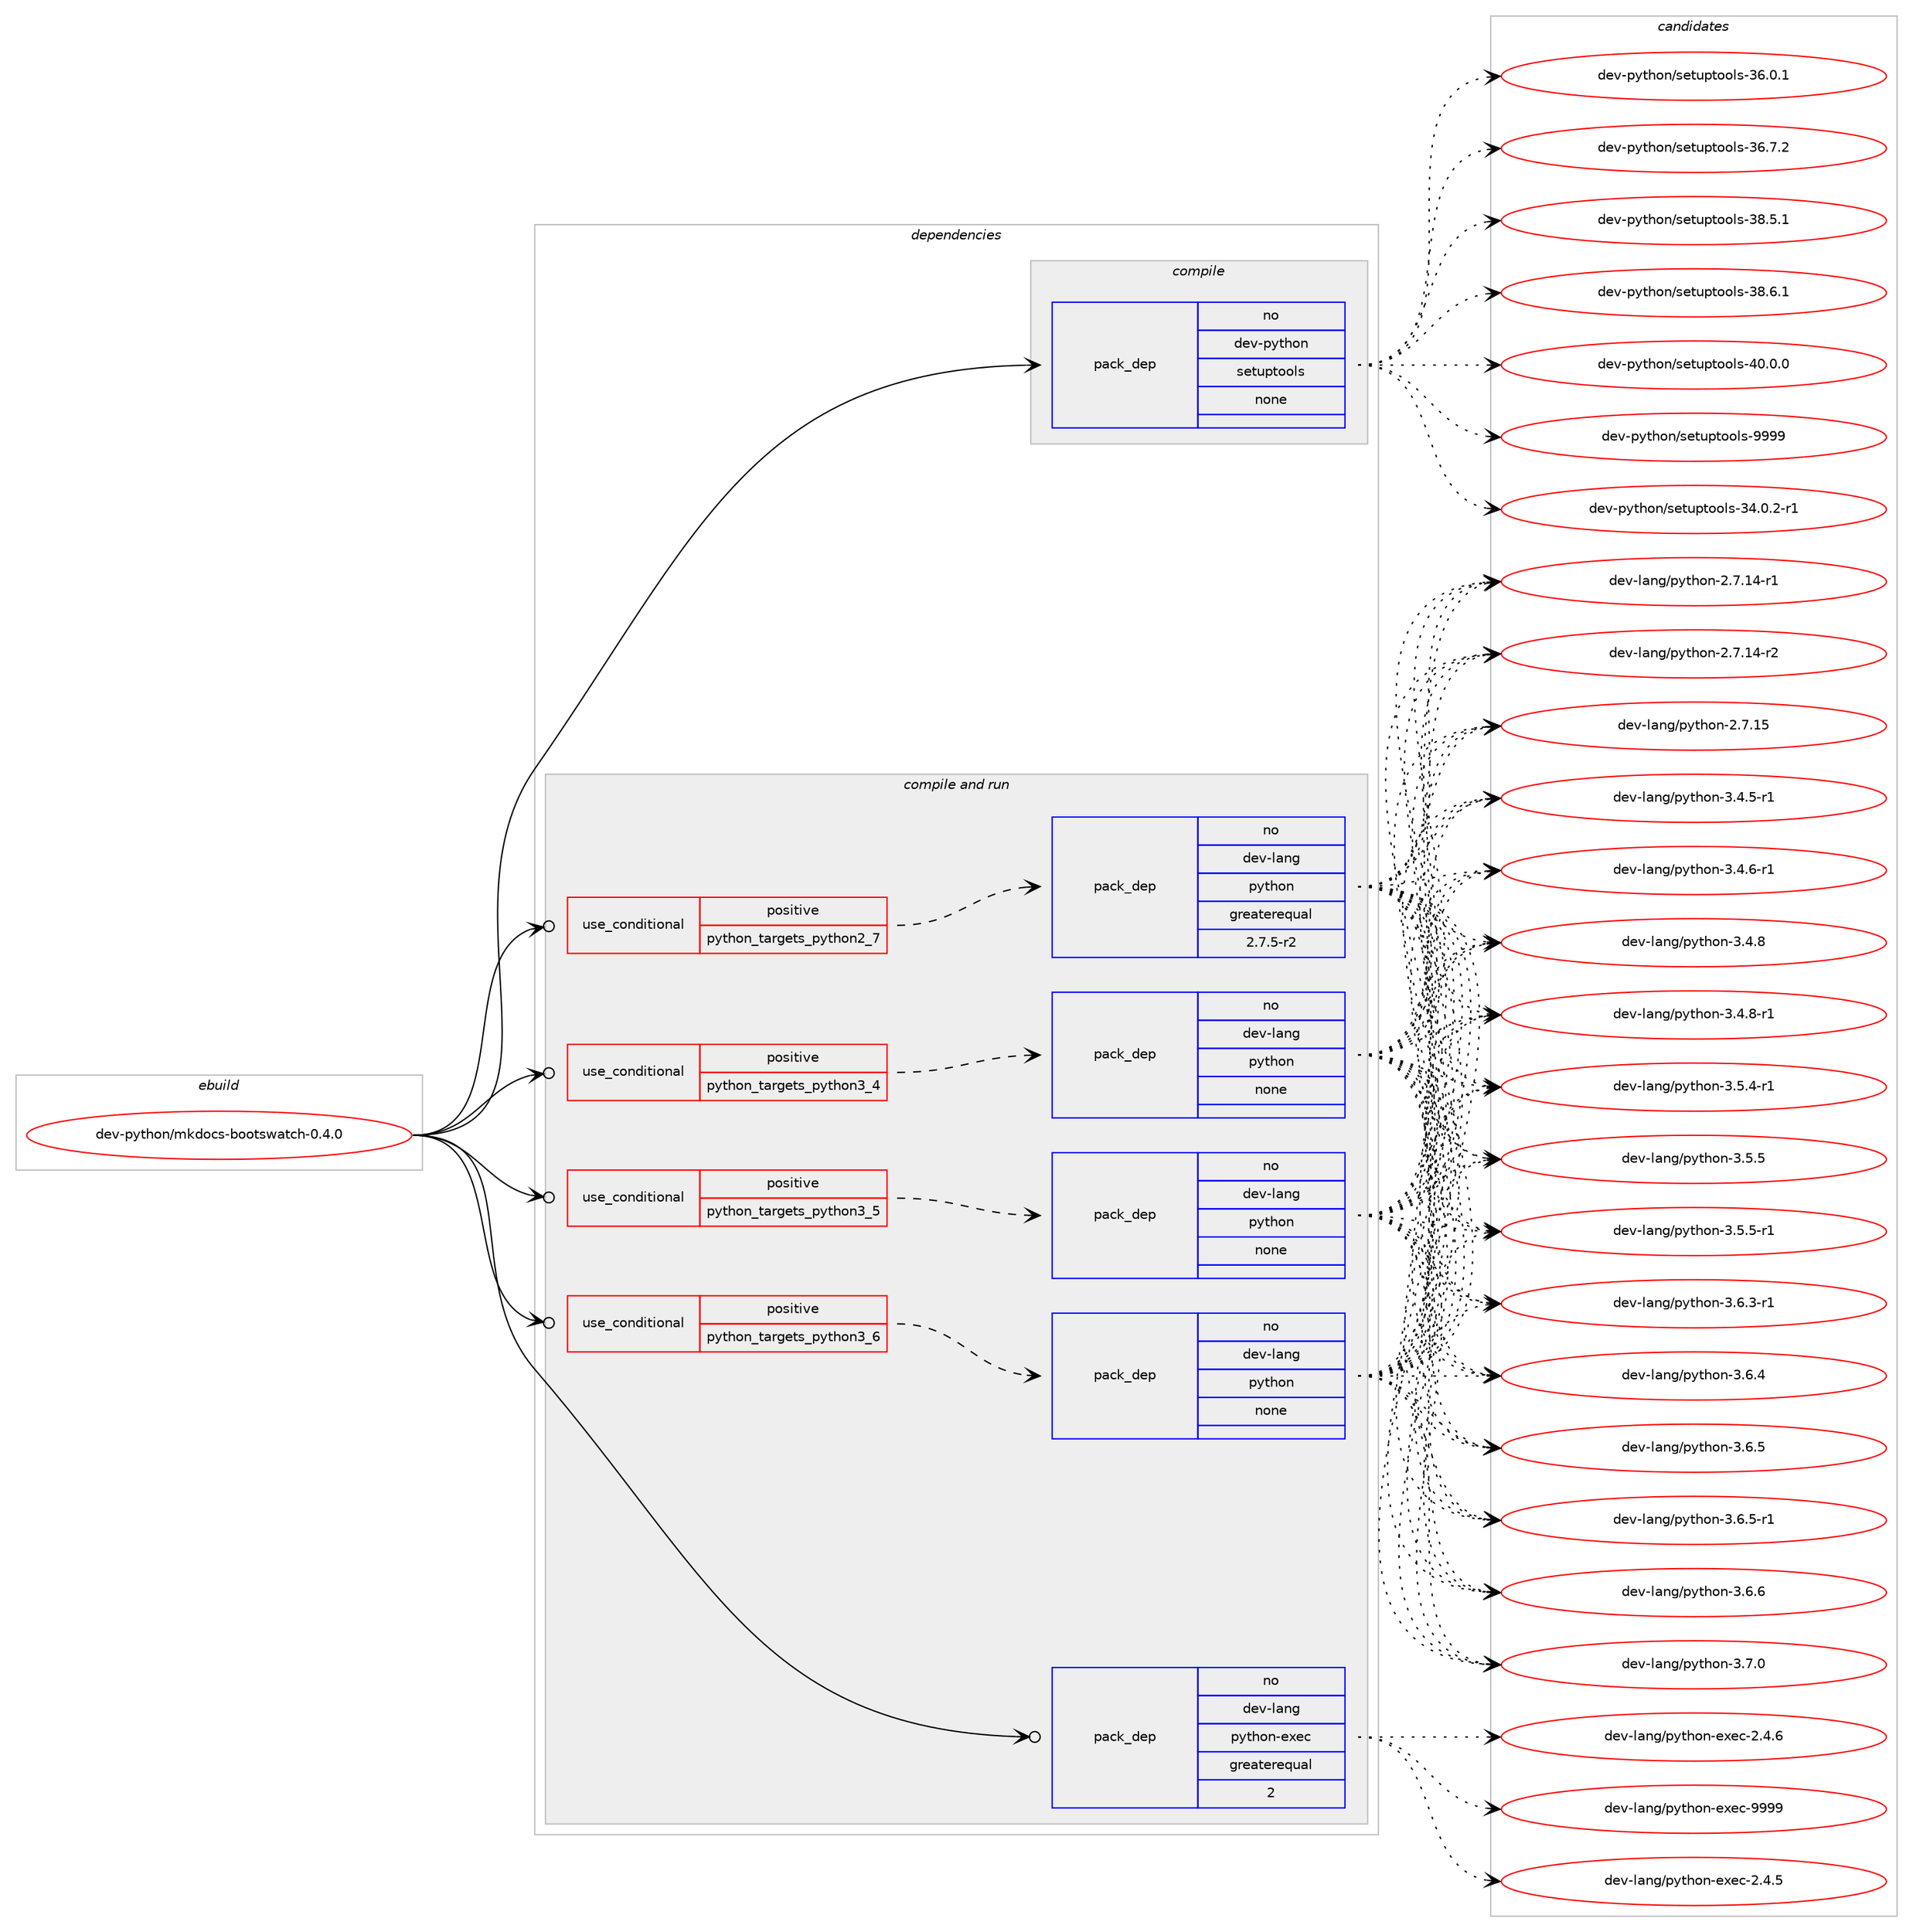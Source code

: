 digraph prolog {

# *************
# Graph options
# *************

newrank=true;
concentrate=true;
compound=true;
graph [rankdir=LR,fontname=Helvetica,fontsize=10,ranksep=1.5];#, ranksep=2.5, nodesep=0.2];
edge  [arrowhead=vee];
node  [fontname=Helvetica,fontsize=10];

# **********
# The ebuild
# **********

subgraph cluster_leftcol {
color=gray;
rank=same;
label=<<i>ebuild</i>>;
id [label="dev-python/mkdocs-bootswatch-0.4.0", color=red, width=4, href="../dev-python/mkdocs-bootswatch-0.4.0.svg"];
}

# ****************
# The dependencies
# ****************

subgraph cluster_midcol {
color=gray;
label=<<i>dependencies</i>>;
subgraph cluster_compile {
fillcolor="#eeeeee";
style=filled;
label=<<i>compile</i>>;
subgraph pack617 {
dependency874 [label=<<TABLE BORDER="0" CELLBORDER="1" CELLSPACING="0" CELLPADDING="4" WIDTH="220"><TR><TD ROWSPAN="6" CELLPADDING="30">pack_dep</TD></TR><TR><TD WIDTH="110">no</TD></TR><TR><TD>dev-python</TD></TR><TR><TD>setuptools</TD></TR><TR><TD>none</TD></TR><TR><TD></TD></TR></TABLE>>, shape=none, color=blue];
}
id:e -> dependency874:w [weight=20,style="solid",arrowhead="vee"];
}
subgraph cluster_compileandrun {
fillcolor="#eeeeee";
style=filled;
label=<<i>compile and run</i>>;
subgraph cond246 {
dependency875 [label=<<TABLE BORDER="0" CELLBORDER="1" CELLSPACING="0" CELLPADDING="4"><TR><TD ROWSPAN="3" CELLPADDING="10">use_conditional</TD></TR><TR><TD>positive</TD></TR><TR><TD>python_targets_python2_7</TD></TR></TABLE>>, shape=none, color=red];
subgraph pack618 {
dependency876 [label=<<TABLE BORDER="0" CELLBORDER="1" CELLSPACING="0" CELLPADDING="4" WIDTH="220"><TR><TD ROWSPAN="6" CELLPADDING="30">pack_dep</TD></TR><TR><TD WIDTH="110">no</TD></TR><TR><TD>dev-lang</TD></TR><TR><TD>python</TD></TR><TR><TD>greaterequal</TD></TR><TR><TD>2.7.5-r2</TD></TR></TABLE>>, shape=none, color=blue];
}
dependency875:e -> dependency876:w [weight=20,style="dashed",arrowhead="vee"];
}
id:e -> dependency875:w [weight=20,style="solid",arrowhead="odotvee"];
subgraph cond247 {
dependency877 [label=<<TABLE BORDER="0" CELLBORDER="1" CELLSPACING="0" CELLPADDING="4"><TR><TD ROWSPAN="3" CELLPADDING="10">use_conditional</TD></TR><TR><TD>positive</TD></TR><TR><TD>python_targets_python3_4</TD></TR></TABLE>>, shape=none, color=red];
subgraph pack619 {
dependency878 [label=<<TABLE BORDER="0" CELLBORDER="1" CELLSPACING="0" CELLPADDING="4" WIDTH="220"><TR><TD ROWSPAN="6" CELLPADDING="30">pack_dep</TD></TR><TR><TD WIDTH="110">no</TD></TR><TR><TD>dev-lang</TD></TR><TR><TD>python</TD></TR><TR><TD>none</TD></TR><TR><TD></TD></TR></TABLE>>, shape=none, color=blue];
}
dependency877:e -> dependency878:w [weight=20,style="dashed",arrowhead="vee"];
}
id:e -> dependency877:w [weight=20,style="solid",arrowhead="odotvee"];
subgraph cond248 {
dependency879 [label=<<TABLE BORDER="0" CELLBORDER="1" CELLSPACING="0" CELLPADDING="4"><TR><TD ROWSPAN="3" CELLPADDING="10">use_conditional</TD></TR><TR><TD>positive</TD></TR><TR><TD>python_targets_python3_5</TD></TR></TABLE>>, shape=none, color=red];
subgraph pack620 {
dependency880 [label=<<TABLE BORDER="0" CELLBORDER="1" CELLSPACING="0" CELLPADDING="4" WIDTH="220"><TR><TD ROWSPAN="6" CELLPADDING="30">pack_dep</TD></TR><TR><TD WIDTH="110">no</TD></TR><TR><TD>dev-lang</TD></TR><TR><TD>python</TD></TR><TR><TD>none</TD></TR><TR><TD></TD></TR></TABLE>>, shape=none, color=blue];
}
dependency879:e -> dependency880:w [weight=20,style="dashed",arrowhead="vee"];
}
id:e -> dependency879:w [weight=20,style="solid",arrowhead="odotvee"];
subgraph cond249 {
dependency881 [label=<<TABLE BORDER="0" CELLBORDER="1" CELLSPACING="0" CELLPADDING="4"><TR><TD ROWSPAN="3" CELLPADDING="10">use_conditional</TD></TR><TR><TD>positive</TD></TR><TR><TD>python_targets_python3_6</TD></TR></TABLE>>, shape=none, color=red];
subgraph pack621 {
dependency882 [label=<<TABLE BORDER="0" CELLBORDER="1" CELLSPACING="0" CELLPADDING="4" WIDTH="220"><TR><TD ROWSPAN="6" CELLPADDING="30">pack_dep</TD></TR><TR><TD WIDTH="110">no</TD></TR><TR><TD>dev-lang</TD></TR><TR><TD>python</TD></TR><TR><TD>none</TD></TR><TR><TD></TD></TR></TABLE>>, shape=none, color=blue];
}
dependency881:e -> dependency882:w [weight=20,style="dashed",arrowhead="vee"];
}
id:e -> dependency881:w [weight=20,style="solid",arrowhead="odotvee"];
subgraph pack622 {
dependency883 [label=<<TABLE BORDER="0" CELLBORDER="1" CELLSPACING="0" CELLPADDING="4" WIDTH="220"><TR><TD ROWSPAN="6" CELLPADDING="30">pack_dep</TD></TR><TR><TD WIDTH="110">no</TD></TR><TR><TD>dev-lang</TD></TR><TR><TD>python-exec</TD></TR><TR><TD>greaterequal</TD></TR><TR><TD>2</TD></TR></TABLE>>, shape=none, color=blue];
}
id:e -> dependency883:w [weight=20,style="solid",arrowhead="odotvee"];
}
subgraph cluster_run {
fillcolor="#eeeeee";
style=filled;
label=<<i>run</i>>;
}
}

# **************
# The candidates
# **************

subgraph cluster_choices {
rank=same;
color=gray;
label=<<i>candidates</i>>;

subgraph choice617 {
color=black;
nodesep=1;
choice1001011184511212111610411111047115101116117112116111111108115455152464846504511449 [label="dev-python/setuptools-34.0.2-r1", color=red, width=4,href="../dev-python/setuptools-34.0.2-r1.svg"];
choice100101118451121211161041111104711510111611711211611111110811545515446484649 [label="dev-python/setuptools-36.0.1", color=red, width=4,href="../dev-python/setuptools-36.0.1.svg"];
choice100101118451121211161041111104711510111611711211611111110811545515446554650 [label="dev-python/setuptools-36.7.2", color=red, width=4,href="../dev-python/setuptools-36.7.2.svg"];
choice100101118451121211161041111104711510111611711211611111110811545515646534649 [label="dev-python/setuptools-38.5.1", color=red, width=4,href="../dev-python/setuptools-38.5.1.svg"];
choice100101118451121211161041111104711510111611711211611111110811545515646544649 [label="dev-python/setuptools-38.6.1", color=red, width=4,href="../dev-python/setuptools-38.6.1.svg"];
choice100101118451121211161041111104711510111611711211611111110811545524846484648 [label="dev-python/setuptools-40.0.0", color=red, width=4,href="../dev-python/setuptools-40.0.0.svg"];
choice10010111845112121116104111110471151011161171121161111111081154557575757 [label="dev-python/setuptools-9999", color=red, width=4,href="../dev-python/setuptools-9999.svg"];
dependency874:e -> choice1001011184511212111610411111047115101116117112116111111108115455152464846504511449:w [style=dotted,weight="100"];
dependency874:e -> choice100101118451121211161041111104711510111611711211611111110811545515446484649:w [style=dotted,weight="100"];
dependency874:e -> choice100101118451121211161041111104711510111611711211611111110811545515446554650:w [style=dotted,weight="100"];
dependency874:e -> choice100101118451121211161041111104711510111611711211611111110811545515646534649:w [style=dotted,weight="100"];
dependency874:e -> choice100101118451121211161041111104711510111611711211611111110811545515646544649:w [style=dotted,weight="100"];
dependency874:e -> choice100101118451121211161041111104711510111611711211611111110811545524846484648:w [style=dotted,weight="100"];
dependency874:e -> choice10010111845112121116104111110471151011161171121161111111081154557575757:w [style=dotted,weight="100"];
}
subgraph choice618 {
color=black;
nodesep=1;
choice100101118451089711010347112121116104111110455046554649524511449 [label="dev-lang/python-2.7.14-r1", color=red, width=4,href="../dev-lang/python-2.7.14-r1.svg"];
choice100101118451089711010347112121116104111110455046554649524511450 [label="dev-lang/python-2.7.14-r2", color=red, width=4,href="../dev-lang/python-2.7.14-r2.svg"];
choice10010111845108971101034711212111610411111045504655464953 [label="dev-lang/python-2.7.15", color=red, width=4,href="../dev-lang/python-2.7.15.svg"];
choice1001011184510897110103471121211161041111104551465246534511449 [label="dev-lang/python-3.4.5-r1", color=red, width=4,href="../dev-lang/python-3.4.5-r1.svg"];
choice1001011184510897110103471121211161041111104551465246544511449 [label="dev-lang/python-3.4.6-r1", color=red, width=4,href="../dev-lang/python-3.4.6-r1.svg"];
choice100101118451089711010347112121116104111110455146524656 [label="dev-lang/python-3.4.8", color=red, width=4,href="../dev-lang/python-3.4.8.svg"];
choice1001011184510897110103471121211161041111104551465246564511449 [label="dev-lang/python-3.4.8-r1", color=red, width=4,href="../dev-lang/python-3.4.8-r1.svg"];
choice1001011184510897110103471121211161041111104551465346524511449 [label="dev-lang/python-3.5.4-r1", color=red, width=4,href="../dev-lang/python-3.5.4-r1.svg"];
choice100101118451089711010347112121116104111110455146534653 [label="dev-lang/python-3.5.5", color=red, width=4,href="../dev-lang/python-3.5.5.svg"];
choice1001011184510897110103471121211161041111104551465346534511449 [label="dev-lang/python-3.5.5-r1", color=red, width=4,href="../dev-lang/python-3.5.5-r1.svg"];
choice1001011184510897110103471121211161041111104551465446514511449 [label="dev-lang/python-3.6.3-r1", color=red, width=4,href="../dev-lang/python-3.6.3-r1.svg"];
choice100101118451089711010347112121116104111110455146544652 [label="dev-lang/python-3.6.4", color=red, width=4,href="../dev-lang/python-3.6.4.svg"];
choice100101118451089711010347112121116104111110455146544653 [label="dev-lang/python-3.6.5", color=red, width=4,href="../dev-lang/python-3.6.5.svg"];
choice1001011184510897110103471121211161041111104551465446534511449 [label="dev-lang/python-3.6.5-r1", color=red, width=4,href="../dev-lang/python-3.6.5-r1.svg"];
choice100101118451089711010347112121116104111110455146544654 [label="dev-lang/python-3.6.6", color=red, width=4,href="../dev-lang/python-3.6.6.svg"];
choice100101118451089711010347112121116104111110455146554648 [label="dev-lang/python-3.7.0", color=red, width=4,href="../dev-lang/python-3.7.0.svg"];
dependency876:e -> choice100101118451089711010347112121116104111110455046554649524511449:w [style=dotted,weight="100"];
dependency876:e -> choice100101118451089711010347112121116104111110455046554649524511450:w [style=dotted,weight="100"];
dependency876:e -> choice10010111845108971101034711212111610411111045504655464953:w [style=dotted,weight="100"];
dependency876:e -> choice1001011184510897110103471121211161041111104551465246534511449:w [style=dotted,weight="100"];
dependency876:e -> choice1001011184510897110103471121211161041111104551465246544511449:w [style=dotted,weight="100"];
dependency876:e -> choice100101118451089711010347112121116104111110455146524656:w [style=dotted,weight="100"];
dependency876:e -> choice1001011184510897110103471121211161041111104551465246564511449:w [style=dotted,weight="100"];
dependency876:e -> choice1001011184510897110103471121211161041111104551465346524511449:w [style=dotted,weight="100"];
dependency876:e -> choice100101118451089711010347112121116104111110455146534653:w [style=dotted,weight="100"];
dependency876:e -> choice1001011184510897110103471121211161041111104551465346534511449:w [style=dotted,weight="100"];
dependency876:e -> choice1001011184510897110103471121211161041111104551465446514511449:w [style=dotted,weight="100"];
dependency876:e -> choice100101118451089711010347112121116104111110455146544652:w [style=dotted,weight="100"];
dependency876:e -> choice100101118451089711010347112121116104111110455146544653:w [style=dotted,weight="100"];
dependency876:e -> choice1001011184510897110103471121211161041111104551465446534511449:w [style=dotted,weight="100"];
dependency876:e -> choice100101118451089711010347112121116104111110455146544654:w [style=dotted,weight="100"];
dependency876:e -> choice100101118451089711010347112121116104111110455146554648:w [style=dotted,weight="100"];
}
subgraph choice619 {
color=black;
nodesep=1;
choice100101118451089711010347112121116104111110455046554649524511449 [label="dev-lang/python-2.7.14-r1", color=red, width=4,href="../dev-lang/python-2.7.14-r1.svg"];
choice100101118451089711010347112121116104111110455046554649524511450 [label="dev-lang/python-2.7.14-r2", color=red, width=4,href="../dev-lang/python-2.7.14-r2.svg"];
choice10010111845108971101034711212111610411111045504655464953 [label="dev-lang/python-2.7.15", color=red, width=4,href="../dev-lang/python-2.7.15.svg"];
choice1001011184510897110103471121211161041111104551465246534511449 [label="dev-lang/python-3.4.5-r1", color=red, width=4,href="../dev-lang/python-3.4.5-r1.svg"];
choice1001011184510897110103471121211161041111104551465246544511449 [label="dev-lang/python-3.4.6-r1", color=red, width=4,href="../dev-lang/python-3.4.6-r1.svg"];
choice100101118451089711010347112121116104111110455146524656 [label="dev-lang/python-3.4.8", color=red, width=4,href="../dev-lang/python-3.4.8.svg"];
choice1001011184510897110103471121211161041111104551465246564511449 [label="dev-lang/python-3.4.8-r1", color=red, width=4,href="../dev-lang/python-3.4.8-r1.svg"];
choice1001011184510897110103471121211161041111104551465346524511449 [label="dev-lang/python-3.5.4-r1", color=red, width=4,href="../dev-lang/python-3.5.4-r1.svg"];
choice100101118451089711010347112121116104111110455146534653 [label="dev-lang/python-3.5.5", color=red, width=4,href="../dev-lang/python-3.5.5.svg"];
choice1001011184510897110103471121211161041111104551465346534511449 [label="dev-lang/python-3.5.5-r1", color=red, width=4,href="../dev-lang/python-3.5.5-r1.svg"];
choice1001011184510897110103471121211161041111104551465446514511449 [label="dev-lang/python-3.6.3-r1", color=red, width=4,href="../dev-lang/python-3.6.3-r1.svg"];
choice100101118451089711010347112121116104111110455146544652 [label="dev-lang/python-3.6.4", color=red, width=4,href="../dev-lang/python-3.6.4.svg"];
choice100101118451089711010347112121116104111110455146544653 [label="dev-lang/python-3.6.5", color=red, width=4,href="../dev-lang/python-3.6.5.svg"];
choice1001011184510897110103471121211161041111104551465446534511449 [label="dev-lang/python-3.6.5-r1", color=red, width=4,href="../dev-lang/python-3.6.5-r1.svg"];
choice100101118451089711010347112121116104111110455146544654 [label="dev-lang/python-3.6.6", color=red, width=4,href="../dev-lang/python-3.6.6.svg"];
choice100101118451089711010347112121116104111110455146554648 [label="dev-lang/python-3.7.0", color=red, width=4,href="../dev-lang/python-3.7.0.svg"];
dependency878:e -> choice100101118451089711010347112121116104111110455046554649524511449:w [style=dotted,weight="100"];
dependency878:e -> choice100101118451089711010347112121116104111110455046554649524511450:w [style=dotted,weight="100"];
dependency878:e -> choice10010111845108971101034711212111610411111045504655464953:w [style=dotted,weight="100"];
dependency878:e -> choice1001011184510897110103471121211161041111104551465246534511449:w [style=dotted,weight="100"];
dependency878:e -> choice1001011184510897110103471121211161041111104551465246544511449:w [style=dotted,weight="100"];
dependency878:e -> choice100101118451089711010347112121116104111110455146524656:w [style=dotted,weight="100"];
dependency878:e -> choice1001011184510897110103471121211161041111104551465246564511449:w [style=dotted,weight="100"];
dependency878:e -> choice1001011184510897110103471121211161041111104551465346524511449:w [style=dotted,weight="100"];
dependency878:e -> choice100101118451089711010347112121116104111110455146534653:w [style=dotted,weight="100"];
dependency878:e -> choice1001011184510897110103471121211161041111104551465346534511449:w [style=dotted,weight="100"];
dependency878:e -> choice1001011184510897110103471121211161041111104551465446514511449:w [style=dotted,weight="100"];
dependency878:e -> choice100101118451089711010347112121116104111110455146544652:w [style=dotted,weight="100"];
dependency878:e -> choice100101118451089711010347112121116104111110455146544653:w [style=dotted,weight="100"];
dependency878:e -> choice1001011184510897110103471121211161041111104551465446534511449:w [style=dotted,weight="100"];
dependency878:e -> choice100101118451089711010347112121116104111110455146544654:w [style=dotted,weight="100"];
dependency878:e -> choice100101118451089711010347112121116104111110455146554648:w [style=dotted,weight="100"];
}
subgraph choice620 {
color=black;
nodesep=1;
choice100101118451089711010347112121116104111110455046554649524511449 [label="dev-lang/python-2.7.14-r1", color=red, width=4,href="../dev-lang/python-2.7.14-r1.svg"];
choice100101118451089711010347112121116104111110455046554649524511450 [label="dev-lang/python-2.7.14-r2", color=red, width=4,href="../dev-lang/python-2.7.14-r2.svg"];
choice10010111845108971101034711212111610411111045504655464953 [label="dev-lang/python-2.7.15", color=red, width=4,href="../dev-lang/python-2.7.15.svg"];
choice1001011184510897110103471121211161041111104551465246534511449 [label="dev-lang/python-3.4.5-r1", color=red, width=4,href="../dev-lang/python-3.4.5-r1.svg"];
choice1001011184510897110103471121211161041111104551465246544511449 [label="dev-lang/python-3.4.6-r1", color=red, width=4,href="../dev-lang/python-3.4.6-r1.svg"];
choice100101118451089711010347112121116104111110455146524656 [label="dev-lang/python-3.4.8", color=red, width=4,href="../dev-lang/python-3.4.8.svg"];
choice1001011184510897110103471121211161041111104551465246564511449 [label="dev-lang/python-3.4.8-r1", color=red, width=4,href="../dev-lang/python-3.4.8-r1.svg"];
choice1001011184510897110103471121211161041111104551465346524511449 [label="dev-lang/python-3.5.4-r1", color=red, width=4,href="../dev-lang/python-3.5.4-r1.svg"];
choice100101118451089711010347112121116104111110455146534653 [label="dev-lang/python-3.5.5", color=red, width=4,href="../dev-lang/python-3.5.5.svg"];
choice1001011184510897110103471121211161041111104551465346534511449 [label="dev-lang/python-3.5.5-r1", color=red, width=4,href="../dev-lang/python-3.5.5-r1.svg"];
choice1001011184510897110103471121211161041111104551465446514511449 [label="dev-lang/python-3.6.3-r1", color=red, width=4,href="../dev-lang/python-3.6.3-r1.svg"];
choice100101118451089711010347112121116104111110455146544652 [label="dev-lang/python-3.6.4", color=red, width=4,href="../dev-lang/python-3.6.4.svg"];
choice100101118451089711010347112121116104111110455146544653 [label="dev-lang/python-3.6.5", color=red, width=4,href="../dev-lang/python-3.6.5.svg"];
choice1001011184510897110103471121211161041111104551465446534511449 [label="dev-lang/python-3.6.5-r1", color=red, width=4,href="../dev-lang/python-3.6.5-r1.svg"];
choice100101118451089711010347112121116104111110455146544654 [label="dev-lang/python-3.6.6", color=red, width=4,href="../dev-lang/python-3.6.6.svg"];
choice100101118451089711010347112121116104111110455146554648 [label="dev-lang/python-3.7.0", color=red, width=4,href="../dev-lang/python-3.7.0.svg"];
dependency880:e -> choice100101118451089711010347112121116104111110455046554649524511449:w [style=dotted,weight="100"];
dependency880:e -> choice100101118451089711010347112121116104111110455046554649524511450:w [style=dotted,weight="100"];
dependency880:e -> choice10010111845108971101034711212111610411111045504655464953:w [style=dotted,weight="100"];
dependency880:e -> choice1001011184510897110103471121211161041111104551465246534511449:w [style=dotted,weight="100"];
dependency880:e -> choice1001011184510897110103471121211161041111104551465246544511449:w [style=dotted,weight="100"];
dependency880:e -> choice100101118451089711010347112121116104111110455146524656:w [style=dotted,weight="100"];
dependency880:e -> choice1001011184510897110103471121211161041111104551465246564511449:w [style=dotted,weight="100"];
dependency880:e -> choice1001011184510897110103471121211161041111104551465346524511449:w [style=dotted,weight="100"];
dependency880:e -> choice100101118451089711010347112121116104111110455146534653:w [style=dotted,weight="100"];
dependency880:e -> choice1001011184510897110103471121211161041111104551465346534511449:w [style=dotted,weight="100"];
dependency880:e -> choice1001011184510897110103471121211161041111104551465446514511449:w [style=dotted,weight="100"];
dependency880:e -> choice100101118451089711010347112121116104111110455146544652:w [style=dotted,weight="100"];
dependency880:e -> choice100101118451089711010347112121116104111110455146544653:w [style=dotted,weight="100"];
dependency880:e -> choice1001011184510897110103471121211161041111104551465446534511449:w [style=dotted,weight="100"];
dependency880:e -> choice100101118451089711010347112121116104111110455146544654:w [style=dotted,weight="100"];
dependency880:e -> choice100101118451089711010347112121116104111110455146554648:w [style=dotted,weight="100"];
}
subgraph choice621 {
color=black;
nodesep=1;
choice100101118451089711010347112121116104111110455046554649524511449 [label="dev-lang/python-2.7.14-r1", color=red, width=4,href="../dev-lang/python-2.7.14-r1.svg"];
choice100101118451089711010347112121116104111110455046554649524511450 [label="dev-lang/python-2.7.14-r2", color=red, width=4,href="../dev-lang/python-2.7.14-r2.svg"];
choice10010111845108971101034711212111610411111045504655464953 [label="dev-lang/python-2.7.15", color=red, width=4,href="../dev-lang/python-2.7.15.svg"];
choice1001011184510897110103471121211161041111104551465246534511449 [label="dev-lang/python-3.4.5-r1", color=red, width=4,href="../dev-lang/python-3.4.5-r1.svg"];
choice1001011184510897110103471121211161041111104551465246544511449 [label="dev-lang/python-3.4.6-r1", color=red, width=4,href="../dev-lang/python-3.4.6-r1.svg"];
choice100101118451089711010347112121116104111110455146524656 [label="dev-lang/python-3.4.8", color=red, width=4,href="../dev-lang/python-3.4.8.svg"];
choice1001011184510897110103471121211161041111104551465246564511449 [label="dev-lang/python-3.4.8-r1", color=red, width=4,href="../dev-lang/python-3.4.8-r1.svg"];
choice1001011184510897110103471121211161041111104551465346524511449 [label="dev-lang/python-3.5.4-r1", color=red, width=4,href="../dev-lang/python-3.5.4-r1.svg"];
choice100101118451089711010347112121116104111110455146534653 [label="dev-lang/python-3.5.5", color=red, width=4,href="../dev-lang/python-3.5.5.svg"];
choice1001011184510897110103471121211161041111104551465346534511449 [label="dev-lang/python-3.5.5-r1", color=red, width=4,href="../dev-lang/python-3.5.5-r1.svg"];
choice1001011184510897110103471121211161041111104551465446514511449 [label="dev-lang/python-3.6.3-r1", color=red, width=4,href="../dev-lang/python-3.6.3-r1.svg"];
choice100101118451089711010347112121116104111110455146544652 [label="dev-lang/python-3.6.4", color=red, width=4,href="../dev-lang/python-3.6.4.svg"];
choice100101118451089711010347112121116104111110455146544653 [label="dev-lang/python-3.6.5", color=red, width=4,href="../dev-lang/python-3.6.5.svg"];
choice1001011184510897110103471121211161041111104551465446534511449 [label="dev-lang/python-3.6.5-r1", color=red, width=4,href="../dev-lang/python-3.6.5-r1.svg"];
choice100101118451089711010347112121116104111110455146544654 [label="dev-lang/python-3.6.6", color=red, width=4,href="../dev-lang/python-3.6.6.svg"];
choice100101118451089711010347112121116104111110455146554648 [label="dev-lang/python-3.7.0", color=red, width=4,href="../dev-lang/python-3.7.0.svg"];
dependency882:e -> choice100101118451089711010347112121116104111110455046554649524511449:w [style=dotted,weight="100"];
dependency882:e -> choice100101118451089711010347112121116104111110455046554649524511450:w [style=dotted,weight="100"];
dependency882:e -> choice10010111845108971101034711212111610411111045504655464953:w [style=dotted,weight="100"];
dependency882:e -> choice1001011184510897110103471121211161041111104551465246534511449:w [style=dotted,weight="100"];
dependency882:e -> choice1001011184510897110103471121211161041111104551465246544511449:w [style=dotted,weight="100"];
dependency882:e -> choice100101118451089711010347112121116104111110455146524656:w [style=dotted,weight="100"];
dependency882:e -> choice1001011184510897110103471121211161041111104551465246564511449:w [style=dotted,weight="100"];
dependency882:e -> choice1001011184510897110103471121211161041111104551465346524511449:w [style=dotted,weight="100"];
dependency882:e -> choice100101118451089711010347112121116104111110455146534653:w [style=dotted,weight="100"];
dependency882:e -> choice1001011184510897110103471121211161041111104551465346534511449:w [style=dotted,weight="100"];
dependency882:e -> choice1001011184510897110103471121211161041111104551465446514511449:w [style=dotted,weight="100"];
dependency882:e -> choice100101118451089711010347112121116104111110455146544652:w [style=dotted,weight="100"];
dependency882:e -> choice100101118451089711010347112121116104111110455146544653:w [style=dotted,weight="100"];
dependency882:e -> choice1001011184510897110103471121211161041111104551465446534511449:w [style=dotted,weight="100"];
dependency882:e -> choice100101118451089711010347112121116104111110455146544654:w [style=dotted,weight="100"];
dependency882:e -> choice100101118451089711010347112121116104111110455146554648:w [style=dotted,weight="100"];
}
subgraph choice622 {
color=black;
nodesep=1;
choice1001011184510897110103471121211161041111104510112010199455046524653 [label="dev-lang/python-exec-2.4.5", color=red, width=4,href="../dev-lang/python-exec-2.4.5.svg"];
choice1001011184510897110103471121211161041111104510112010199455046524654 [label="dev-lang/python-exec-2.4.6", color=red, width=4,href="../dev-lang/python-exec-2.4.6.svg"];
choice10010111845108971101034711212111610411111045101120101994557575757 [label="dev-lang/python-exec-9999", color=red, width=4,href="../dev-lang/python-exec-9999.svg"];
dependency883:e -> choice1001011184510897110103471121211161041111104510112010199455046524653:w [style=dotted,weight="100"];
dependency883:e -> choice1001011184510897110103471121211161041111104510112010199455046524654:w [style=dotted,weight="100"];
dependency883:e -> choice10010111845108971101034711212111610411111045101120101994557575757:w [style=dotted,weight="100"];
}
}

}
